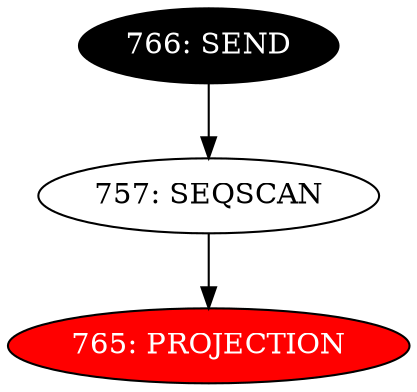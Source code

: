 digraph name {
757 [label="757: SEQSCAN" ];
757 -> 765;
765 [label="765: PROJECTION" fontcolor="white" style="filled" fillcolor="red"];
766 [label="766: SEND" fontcolor="white" style="filled" fillcolor="black"];
766 -> 757;

}

